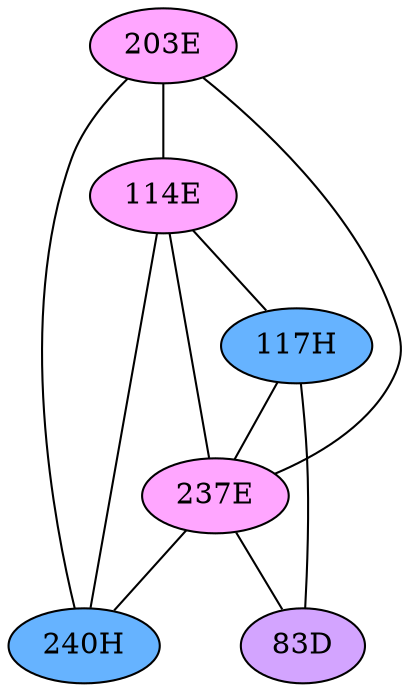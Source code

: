 // The Round Table
graph {
	"203E" [fillcolor="#FFA6FF" style=radial]
	"237E" [fillcolor="#FFA6FF" style=radial]
	"203E" -- "237E" [penwidth=1]
	"203E" [fillcolor="#FFA6FF" style=radial]
	"240H" [fillcolor="#66B3FF" style=radial]
	"203E" -- "240H" [penwidth=1]
	"203E" [fillcolor="#FFA6FF" style=radial]
	"114E" [fillcolor="#FFA6FF" style=radial]
	"203E" -- "114E" [penwidth=1]
	"114E" [fillcolor="#FFA6FF" style=radial]
	"237E" [fillcolor="#FFA6FF" style=radial]
	"114E" -- "237E" [penwidth=1]
	"114E" [fillcolor="#FFA6FF" style=radial]
	"240H" [fillcolor="#66B3FF" style=radial]
	"114E" -- "240H" [penwidth=1]
	"114E" [fillcolor="#FFA6FF" style=radial]
	"117H" [fillcolor="#66B3FF" style=radial]
	"114E" -- "117H" [penwidth=1]
	"117H" [fillcolor="#66B3FF" style=radial]
	"237E" [fillcolor="#FFA6FF" style=radial]
	"117H" -- "237E" [penwidth=1]
	"117H" [fillcolor="#66B3FF" style=radial]
	"83D" [fillcolor="#D3A4FF" style=radial]
	"117H" -- "83D" [penwidth=1]
	"237E" [fillcolor="#FFA6FF" style=radial]
	"240H" [fillcolor="#66B3FF" style=radial]
	"237E" -- "240H" [penwidth=1]
	"237E" [fillcolor="#FFA6FF" style=radial]
	"83D" [fillcolor="#D3A4FF" style=radial]
	"237E" -- "83D" [penwidth=1]
}
